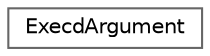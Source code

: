 digraph "Иерархия классов. Графический вид."
{
 // INTERACTIVE_SVG=YES
 // LATEX_PDF_SIZE
  bgcolor="transparent";
  edge [fontname=Helvetica,fontsize=10,labelfontname=Helvetica,labelfontsize=10];
  node [fontname=Helvetica,fontsize=10,shape=box,height=0.2,width=0.4];
  rankdir="LR";
  Node0 [id="Node000000",label="ExecdArgument",height=0.2,width=0.4,color="grey40", fillcolor="white", style="filled",URL="$de/d36/struct_quasar_s_d_k_1_1_execd_argument.html",tooltip="Тип данных для работы с сервисом execd."];
}
